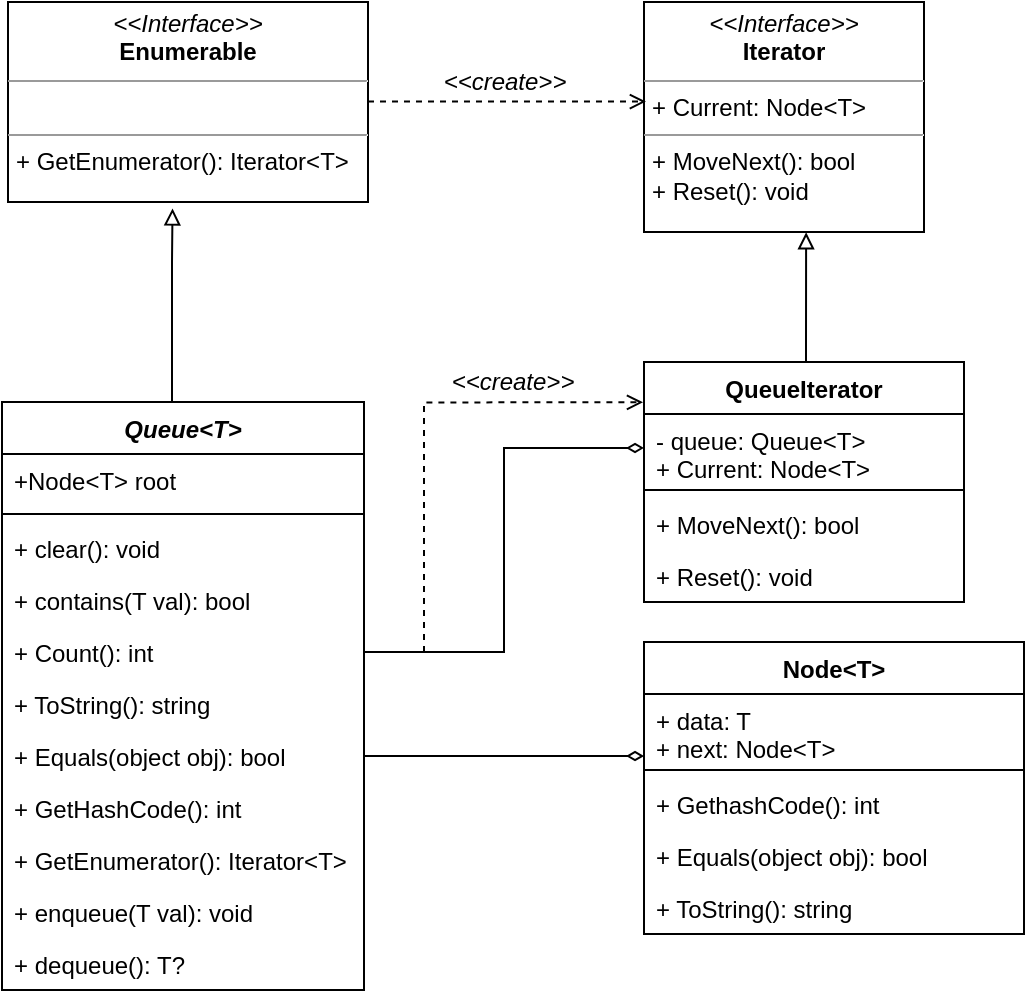 <mxfile version="13.11.0" type="device"><diagram id="C5RBs43oDa-KdzZeNtuy" name="Page-1"><mxGraphModel dx="1038" dy="477" grid="1" gridSize="10" guides="1" tooltips="1" connect="1" arrows="1" fold="1" page="1" pageScale="1" pageWidth="827" pageHeight="1169" math="0" shadow="0"><root><mxCell id="WIyWlLk6GJQsqaUBKTNV-0"/><mxCell id="WIyWlLk6GJQsqaUBKTNV-1" parent="WIyWlLk6GJQsqaUBKTNV-0"/><mxCell id="Ie4Nanzo8QrxVYkfdgyx-41" style="edgeStyle=orthogonalEdgeStyle;rounded=0;orthogonalLoop=1;jettySize=auto;html=1;exitX=0.5;exitY=0;exitDx=0;exitDy=0;entryX=0.457;entryY=1.032;entryDx=0;entryDy=0;entryPerimeter=0;endArrow=block;endFill=0;" parent="WIyWlLk6GJQsqaUBKTNV-1" source="zkfFHV4jXpPFQw0GAbJ--0" target="Ie4Nanzo8QrxVYkfdgyx-29" edge="1"><mxGeometry relative="1" as="geometry"><Array as="points"><mxPoint x="244" y="330"/><mxPoint x="244" y="330"/></Array></mxGeometry></mxCell><mxCell id="zkfFHV4jXpPFQw0GAbJ--0" value="Queue&lt;T&gt;" style="swimlane;fontStyle=3;align=center;verticalAlign=top;childLayout=stackLayout;horizontal=1;startSize=26;horizontalStack=0;resizeParent=1;resizeLast=0;collapsible=1;marginBottom=0;rounded=0;shadow=0;strokeWidth=1;" parent="WIyWlLk6GJQsqaUBKTNV-1" vertex="1"><mxGeometry x="159" y="400" width="181" height="294" as="geometry"><mxRectangle x="230" y="140" width="160" height="26" as="alternateBounds"/></mxGeometry></mxCell><mxCell id="zkfFHV4jXpPFQw0GAbJ--1" value="+Node&lt;T&gt; root" style="text;align=left;verticalAlign=top;spacingLeft=4;spacingRight=4;overflow=hidden;rotatable=0;points=[[0,0.5],[1,0.5]];portConstraint=eastwest;" parent="zkfFHV4jXpPFQw0GAbJ--0" vertex="1"><mxGeometry y="26" width="181" height="26" as="geometry"/></mxCell><mxCell id="zkfFHV4jXpPFQw0GAbJ--4" value="" style="line;html=1;strokeWidth=1;align=left;verticalAlign=middle;spacingTop=-1;spacingLeft=3;spacingRight=3;rotatable=0;labelPosition=right;points=[];portConstraint=eastwest;" parent="zkfFHV4jXpPFQw0GAbJ--0" vertex="1"><mxGeometry y="52" width="181" height="8" as="geometry"/></mxCell><mxCell id="zkfFHV4jXpPFQw0GAbJ--5" value="+ clear(): void&#10;&#10;" style="text;align=left;verticalAlign=top;spacingLeft=4;spacingRight=4;overflow=hidden;rotatable=0;points=[[0,0.5],[1,0.5]];portConstraint=eastwest;" parent="zkfFHV4jXpPFQw0GAbJ--0" vertex="1"><mxGeometry y="60" width="181" height="26" as="geometry"/></mxCell><mxCell id="Ie4Nanzo8QrxVYkfdgyx-1" value="+ contains(T val): bool&#10;" style="text;align=left;verticalAlign=top;spacingLeft=4;spacingRight=4;overflow=hidden;rotatable=0;points=[[0,0.5],[1,0.5]];portConstraint=eastwest;" parent="zkfFHV4jXpPFQw0GAbJ--0" vertex="1"><mxGeometry y="86" width="181" height="26" as="geometry"/></mxCell><mxCell id="Ie4Nanzo8QrxVYkfdgyx-2" value="+ Count(): int&#10;" style="text;align=left;verticalAlign=top;spacingLeft=4;spacingRight=4;overflow=hidden;rotatable=0;points=[[0,0.5],[1,0.5]];portConstraint=eastwest;" parent="zkfFHV4jXpPFQw0GAbJ--0" vertex="1"><mxGeometry y="112" width="181" height="26" as="geometry"/></mxCell><mxCell id="Ie4Nanzo8QrxVYkfdgyx-3" value="+ ToString(): string&#10;" style="text;align=left;verticalAlign=top;spacingLeft=4;spacingRight=4;overflow=hidden;rotatable=0;points=[[0,0.5],[1,0.5]];portConstraint=eastwest;" parent="zkfFHV4jXpPFQw0GAbJ--0" vertex="1"><mxGeometry y="138" width="181" height="26" as="geometry"/></mxCell><mxCell id="Ie4Nanzo8QrxVYkfdgyx-4" value="+ Equals(object obj): bool" style="text;align=left;verticalAlign=top;spacingLeft=4;spacingRight=4;overflow=hidden;rotatable=0;points=[[0,0.5],[1,0.5]];portConstraint=eastwest;" parent="zkfFHV4jXpPFQw0GAbJ--0" vertex="1"><mxGeometry y="164" width="181" height="26" as="geometry"/></mxCell><mxCell id="Ie4Nanzo8QrxVYkfdgyx-5" value="+ GetHashCode(): int" style="text;align=left;verticalAlign=top;spacingLeft=4;spacingRight=4;overflow=hidden;rotatable=0;points=[[0,0.5],[1,0.5]];portConstraint=eastwest;" parent="zkfFHV4jXpPFQw0GAbJ--0" vertex="1"><mxGeometry y="190" width="181" height="26" as="geometry"/></mxCell><mxCell id="Ie4Nanzo8QrxVYkfdgyx-6" value="+ GetEnumerator(): Iterator&lt;T&gt;" style="text;align=left;verticalAlign=top;spacingLeft=4;spacingRight=4;overflow=hidden;rotatable=0;points=[[0,0.5],[1,0.5]];portConstraint=eastwest;" parent="zkfFHV4jXpPFQw0GAbJ--0" vertex="1"><mxGeometry y="216" width="181" height="26" as="geometry"/></mxCell><mxCell id="Ie4Nanzo8QrxVYkfdgyx-7" value="+ enqueue(T val): void" style="text;align=left;verticalAlign=top;spacingLeft=4;spacingRight=4;overflow=hidden;rotatable=0;points=[[0,0.5],[1,0.5]];portConstraint=eastwest;" parent="zkfFHV4jXpPFQw0GAbJ--0" vertex="1"><mxGeometry y="242" width="181" height="26" as="geometry"/></mxCell><mxCell id="Ie4Nanzo8QrxVYkfdgyx-8" value="+ dequeue(): T?" style="text;align=left;verticalAlign=top;spacingLeft=4;spacingRight=4;overflow=hidden;rotatable=0;points=[[0,0.5],[1,0.5]];portConstraint=eastwest;" parent="zkfFHV4jXpPFQw0GAbJ--0" vertex="1"><mxGeometry y="268" width="181" height="26" as="geometry"/></mxCell><mxCell id="Ie4Nanzo8QrxVYkfdgyx-40" style="edgeStyle=orthogonalEdgeStyle;rounded=0;orthogonalLoop=1;jettySize=auto;html=1;entryX=0.579;entryY=1.001;entryDx=0;entryDy=0;entryPerimeter=0;endArrow=block;endFill=0;" parent="WIyWlLk6GJQsqaUBKTNV-1" source="Ie4Nanzo8QrxVYkfdgyx-19" target="Ie4Nanzo8QrxVYkfdgyx-28" edge="1"><mxGeometry relative="1" as="geometry"><Array as="points"><mxPoint x="561" y="370"/><mxPoint x="561" y="370"/></Array></mxGeometry></mxCell><mxCell id="Ie4Nanzo8QrxVYkfdgyx-19" value="QueueIterator" style="swimlane;fontStyle=1;align=center;verticalAlign=top;childLayout=stackLayout;horizontal=1;startSize=26;horizontalStack=0;resizeParent=1;resizeParentMax=0;resizeLast=0;collapsible=1;marginBottom=0;" parent="WIyWlLk6GJQsqaUBKTNV-1" vertex="1"><mxGeometry x="480" y="380" width="160" height="120" as="geometry"/></mxCell><mxCell id="Ie4Nanzo8QrxVYkfdgyx-20" value="- queue: Queue&lt;T&gt;&#10;+ Current: Node&lt;T&gt;" style="text;strokeColor=none;fillColor=none;align=left;verticalAlign=top;spacingLeft=4;spacingRight=4;overflow=hidden;rotatable=0;points=[[0,0.5],[1,0.5]];portConstraint=eastwest;" parent="Ie4Nanzo8QrxVYkfdgyx-19" vertex="1"><mxGeometry y="26" width="160" height="34" as="geometry"/></mxCell><mxCell id="Ie4Nanzo8QrxVYkfdgyx-21" value="" style="line;strokeWidth=1;fillColor=none;align=left;verticalAlign=middle;spacingTop=-1;spacingLeft=3;spacingRight=3;rotatable=0;labelPosition=right;points=[];portConstraint=eastwest;" parent="Ie4Nanzo8QrxVYkfdgyx-19" vertex="1"><mxGeometry y="60" width="160" height="8" as="geometry"/></mxCell><mxCell id="Ie4Nanzo8QrxVYkfdgyx-22" value="+ MoveNext(): bool" style="text;strokeColor=none;fillColor=none;align=left;verticalAlign=top;spacingLeft=4;spacingRight=4;overflow=hidden;rotatable=0;points=[[0,0.5],[1,0.5]];portConstraint=eastwest;" parent="Ie4Nanzo8QrxVYkfdgyx-19" vertex="1"><mxGeometry y="68" width="160" height="26" as="geometry"/></mxCell><mxCell id="Ie4Nanzo8QrxVYkfdgyx-48" value="+ Reset(): void" style="text;strokeColor=none;fillColor=none;align=left;verticalAlign=top;spacingLeft=4;spacingRight=4;overflow=hidden;rotatable=0;points=[[0,0.5],[1,0.5]];portConstraint=eastwest;" parent="Ie4Nanzo8QrxVYkfdgyx-19" vertex="1"><mxGeometry y="94" width="160" height="26" as="geometry"/></mxCell><mxCell id="Ie4Nanzo8QrxVYkfdgyx-23" value="Node&lt;T&gt;" style="swimlane;fontStyle=1;align=center;verticalAlign=top;childLayout=stackLayout;horizontal=1;startSize=26;horizontalStack=0;resizeParent=1;resizeParentMax=0;resizeLast=0;collapsible=1;marginBottom=0;" parent="WIyWlLk6GJQsqaUBKTNV-1" vertex="1"><mxGeometry x="480" y="520" width="190" height="146" as="geometry"/></mxCell><mxCell id="Ie4Nanzo8QrxVYkfdgyx-24" value="+ data: T&#10;+ next: Node&lt;T&gt;" style="text;strokeColor=none;fillColor=none;align=left;verticalAlign=top;spacingLeft=4;spacingRight=4;overflow=hidden;rotatable=0;points=[[0,0.5],[1,0.5]];portConstraint=eastwest;" parent="Ie4Nanzo8QrxVYkfdgyx-23" vertex="1"><mxGeometry y="26" width="190" height="34" as="geometry"/></mxCell><mxCell id="Ie4Nanzo8QrxVYkfdgyx-25" value="" style="line;strokeWidth=1;fillColor=none;align=left;verticalAlign=middle;spacingTop=-1;spacingLeft=3;spacingRight=3;rotatable=0;labelPosition=right;points=[];portConstraint=eastwest;" parent="Ie4Nanzo8QrxVYkfdgyx-23" vertex="1"><mxGeometry y="60" width="190" height="8" as="geometry"/></mxCell><mxCell id="Ie4Nanzo8QrxVYkfdgyx-31" value="+ GethashCode(): int" style="text;strokeColor=none;fillColor=none;align=left;verticalAlign=top;spacingLeft=4;spacingRight=4;overflow=hidden;rotatable=0;points=[[0,0.5],[1,0.5]];portConstraint=eastwest;" parent="Ie4Nanzo8QrxVYkfdgyx-23" vertex="1"><mxGeometry y="68" width="190" height="26" as="geometry"/></mxCell><mxCell id="Ie4Nanzo8QrxVYkfdgyx-26" value="+ Equals(object obj): bool" style="text;strokeColor=none;fillColor=none;align=left;verticalAlign=top;spacingLeft=4;spacingRight=4;overflow=hidden;rotatable=0;points=[[0,0.5],[1,0.5]];portConstraint=eastwest;" parent="Ie4Nanzo8QrxVYkfdgyx-23" vertex="1"><mxGeometry y="94" width="190" height="26" as="geometry"/></mxCell><mxCell id="Ie4Nanzo8QrxVYkfdgyx-33" value="+ ToString(): string" style="text;strokeColor=none;fillColor=none;align=left;verticalAlign=top;spacingLeft=4;spacingRight=4;overflow=hidden;rotatable=0;points=[[0,0.5],[1,0.5]];portConstraint=eastwest;" parent="Ie4Nanzo8QrxVYkfdgyx-23" vertex="1"><mxGeometry y="120" width="190" height="26" as="geometry"/></mxCell><mxCell id="Ie4Nanzo8QrxVYkfdgyx-28" value="&lt;p style=&quot;margin: 0px ; margin-top: 4px ; text-align: center&quot;&gt;&lt;i&gt;&amp;lt;&amp;lt;Interface&amp;gt;&amp;gt;&lt;/i&gt;&lt;br&gt;&lt;b&gt;Iterator&lt;/b&gt;&lt;/p&gt;&lt;hr size=&quot;1&quot;&gt;&lt;p style=&quot;margin: 0px ; margin-left: 4px&quot;&gt;+ Current: Node&amp;lt;T&amp;gt;&lt;br&gt;&lt;/p&gt;&lt;hr size=&quot;1&quot;&gt;&lt;p style=&quot;margin: 0px ; margin-left: 4px&quot;&gt;+ MoveNext(): bool&lt;br&gt;+ Reset(): void&lt;/p&gt;" style="verticalAlign=top;align=left;overflow=fill;fontSize=12;fontFamily=Helvetica;html=1;" parent="WIyWlLk6GJQsqaUBKTNV-1" vertex="1"><mxGeometry x="480" y="200" width="140" height="115" as="geometry"/></mxCell><mxCell id="Ie4Nanzo8QrxVYkfdgyx-39" style="edgeStyle=orthogonalEdgeStyle;rounded=0;orthogonalLoop=1;jettySize=auto;html=1;entryX=0.007;entryY=0.433;entryDx=0;entryDy=0;entryPerimeter=0;dashed=1;endArrow=open;endFill=0;" parent="WIyWlLk6GJQsqaUBKTNV-1" source="Ie4Nanzo8QrxVYkfdgyx-29" target="Ie4Nanzo8QrxVYkfdgyx-28" edge="1"><mxGeometry relative="1" as="geometry"><Array as="points"><mxPoint x="411" y="250"/></Array></mxGeometry></mxCell><mxCell id="Ie4Nanzo8QrxVYkfdgyx-29" value="&lt;p style=&quot;margin: 0px ; margin-top: 4px ; text-align: center&quot;&gt;&lt;i&gt;&amp;lt;&amp;lt;Interface&amp;gt;&amp;gt;&lt;/i&gt;&lt;br&gt;&lt;b&gt;Enumerable&lt;/b&gt;&lt;/p&gt;&lt;hr size=&quot;1&quot;&gt;&lt;p style=&quot;margin: 0px ; margin-left: 4px&quot;&gt;&lt;br&gt;&lt;/p&gt;&lt;hr size=&quot;1&quot;&gt;&lt;p style=&quot;margin: 0px ; margin-left: 4px&quot;&gt;+&amp;nbsp;GetEnumerator(): Iterator&amp;lt;T&amp;gt;&lt;/p&gt;" style="verticalAlign=top;align=left;overflow=fill;fontSize=12;fontFamily=Helvetica;html=1;" parent="WIyWlLk6GJQsqaUBKTNV-1" vertex="1"><mxGeometry x="162" y="200" width="180" height="100" as="geometry"/></mxCell><mxCell id="Ie4Nanzo8QrxVYkfdgyx-42" style="edgeStyle=orthogonalEdgeStyle;rounded=0;orthogonalLoop=1;jettySize=auto;html=1;exitX=1;exitY=0.5;exitDx=0;exitDy=0;entryX=0;entryY=0.5;entryDx=0;entryDy=0;endArrow=diamondThin;endFill=0;" parent="WIyWlLk6GJQsqaUBKTNV-1" source="Ie4Nanzo8QrxVYkfdgyx-2" target="Ie4Nanzo8QrxVYkfdgyx-20" edge="1"><mxGeometry relative="1" as="geometry"/></mxCell><mxCell id="Ie4Nanzo8QrxVYkfdgyx-44" style="edgeStyle=orthogonalEdgeStyle;rounded=0;orthogonalLoop=1;jettySize=auto;html=1;exitX=1;exitY=0.5;exitDx=0;exitDy=0;entryX=-0.003;entryY=0.168;entryDx=0;entryDy=0;entryPerimeter=0;dashed=1;endArrow=open;endFill=0;" parent="WIyWlLk6GJQsqaUBKTNV-1" source="Ie4Nanzo8QrxVYkfdgyx-2" target="Ie4Nanzo8QrxVYkfdgyx-19" edge="1"><mxGeometry relative="1" as="geometry"><Array as="points"><mxPoint x="370" y="525"/><mxPoint x="370" y="400"/></Array></mxGeometry></mxCell><mxCell id="Ie4Nanzo8QrxVYkfdgyx-45" style="edgeStyle=orthogonalEdgeStyle;rounded=0;orthogonalLoop=1;jettySize=auto;html=1;entryX=0;entryY=0.912;entryDx=0;entryDy=0;entryPerimeter=0;endArrow=diamondThin;endFill=0;" parent="WIyWlLk6GJQsqaUBKTNV-1" source="Ie4Nanzo8QrxVYkfdgyx-4" target="Ie4Nanzo8QrxVYkfdgyx-24" edge="1"><mxGeometry relative="1" as="geometry"/></mxCell><mxCell id="Ie4Nanzo8QrxVYkfdgyx-46" value="&lt;i&gt;&amp;lt;&amp;lt;create&amp;gt;&amp;gt;&lt;/i&gt;" style="text;html=1;resizable=0;autosize=1;align=center;verticalAlign=middle;points=[];fillColor=none;strokeColor=none;rounded=0;" parent="WIyWlLk6GJQsqaUBKTNV-1" vertex="1"><mxGeometry x="370" y="230" width="80" height="20" as="geometry"/></mxCell><mxCell id="Ie4Nanzo8QrxVYkfdgyx-47" value="&lt;i&gt;&amp;lt;&amp;lt;create&amp;gt;&amp;gt;&lt;/i&gt;" style="text;html=1;resizable=0;autosize=1;align=center;verticalAlign=middle;points=[];fillColor=none;strokeColor=none;rounded=0;" parent="WIyWlLk6GJQsqaUBKTNV-1" vertex="1"><mxGeometry x="374" y="380" width="80" height="20" as="geometry"/></mxCell></root></mxGraphModel></diagram></mxfile>
